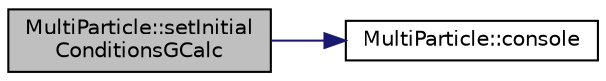 digraph "MultiParticle::setInitialConditionsGCalc"
{
 // LATEX_PDF_SIZE
  edge [fontname="Helvetica",fontsize="10",labelfontname="Helvetica",labelfontsize="10"];
  node [fontname="Helvetica",fontsize="10",shape=record];
  rankdir="LR";
  Node1 [label="MultiParticle::setInitial\lConditionsGCalc",height=0.2,width=0.4,color="black", fillcolor="grey75", style="filled", fontcolor="black",tooltip="gを求める"];
  Node1 -> Node2 [color="midnightblue",fontsize="10",style="solid",fontname="Helvetica"];
  Node2 [label="MultiParticle::console",height=0.2,width=0.4,color="black", fillcolor="white", style="filled",URL="$classMultiParticle.html#a5d0e933dc3c08e5a8daf54441c5459cd",tooltip="今どんな動作が行われたかコンソールに表示する"];
}
